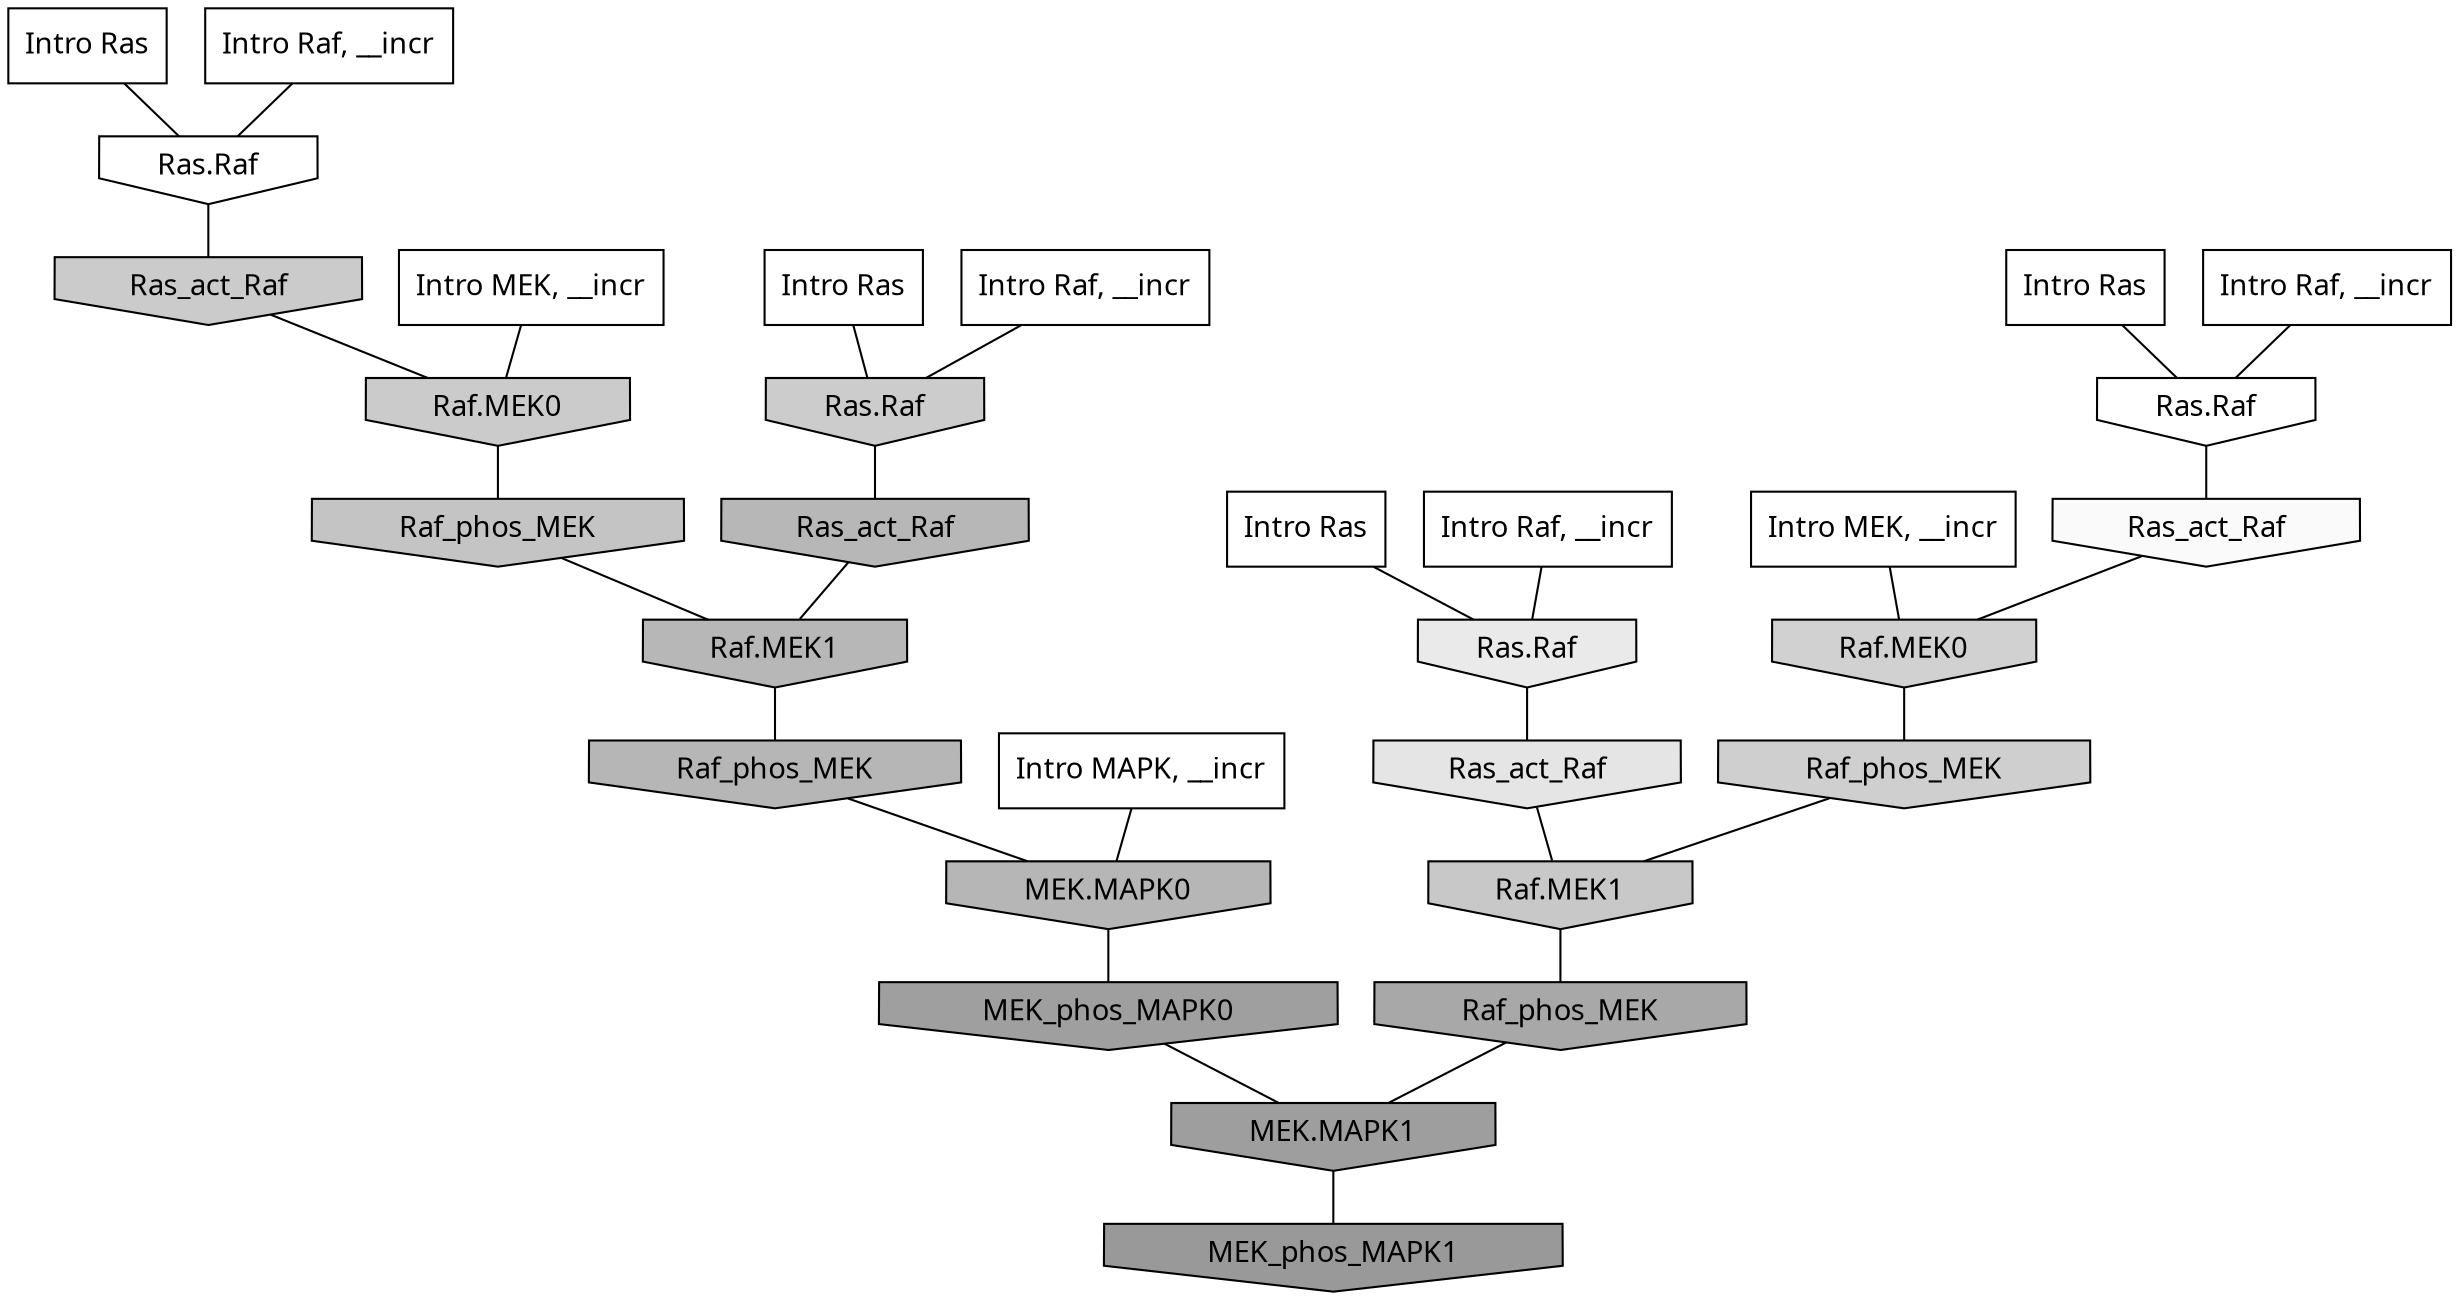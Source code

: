 digraph G{
  rankdir="TB";
  ranksep=0.30;
  node [fontname="CMU Serif"];
  edge [fontname="CMU Serif"];
  
  15 [label="Intro Ras", shape=rectangle, style=filled, fillcolor="0.000 0.000 1.000"]
  
  19 [label="Intro Ras", shape=rectangle, style=filled, fillcolor="0.000 0.000 1.000"]
  
  43 [label="Intro Ras", shape=rectangle, style=filled, fillcolor="0.000 0.000 1.000"]
  
  55 [label="Intro Ras", shape=rectangle, style=filled, fillcolor="0.000 0.000 1.000"]
  
  112 [label="Intro Raf, __incr", shape=rectangle, style=filled, fillcolor="0.000 0.000 1.000"]
  
  166 [label="Intro Raf, __incr", shape=rectangle, style=filled, fillcolor="0.000 0.000 1.000"]
  
  772 [label="Intro Raf, __incr", shape=rectangle, style=filled, fillcolor="0.000 0.000 1.000"]
  
  836 [label="Intro Raf, __incr", shape=rectangle, style=filled, fillcolor="0.000 0.000 1.000"]
  
  1909 [label="Intro MEK, __incr", shape=rectangle, style=filled, fillcolor="0.000 0.000 1.000"]
  
  1992 [label="Intro MEK, __incr", shape=rectangle, style=filled, fillcolor="0.000 0.000 1.000"]
  
  3097 [label="Intro MAPK, __incr", shape=rectangle, style=filled, fillcolor="0.000 0.000 1.000"]
  
  3200 [label="Ras.Raf", shape=invhouse, style=filled, fillcolor="0.000 0.000 1.000"]
  
  3262 [label="Ras.Raf", shape=invhouse, style=filled, fillcolor="0.000 0.000 1.000"]
  
  3416 [label="Ras_act_Raf", shape=invhouse, style=filled, fillcolor="0.000 0.000 0.979"]
  
  3807 [label="Ras.Raf", shape=invhouse, style=filled, fillcolor="0.000 0.000 0.917"]
  
  4072 [label="Ras_act_Raf", shape=invhouse, style=filled, fillcolor="0.000 0.000 0.895"]
  
  4983 [label="Raf.MEK0", shape=invhouse, style=filled, fillcolor="0.000 0.000 0.817"]
  
  5078 [label="Raf_phos_MEK", shape=invhouse, style=filled, fillcolor="0.000 0.000 0.809"]
  
  5204 [label="Ras.Raf", shape=invhouse, style=filled, fillcolor="0.000 0.000 0.799"]
  
  5294 [label="Ras_act_Raf", shape=invhouse, style=filled, fillcolor="0.000 0.000 0.793"]
  
  5296 [label="Raf.MEK0", shape=invhouse, style=filled, fillcolor="0.000 0.000 0.793"]
  
  5428 [label="Raf.MEK1", shape=invhouse, style=filled, fillcolor="0.000 0.000 0.785"]
  
  5588 [label="Raf_phos_MEK", shape=invhouse, style=filled, fillcolor="0.000 0.000 0.769"]
  
  6428 [label="Ras_act_Raf", shape=invhouse, style=filled, fillcolor="0.000 0.000 0.716"]
  
  6430 [label="Raf.MEK1", shape=invhouse, style=filled, fillcolor="0.000 0.000 0.715"]
  
  6449 [label="Raf_phos_MEK", shape=invhouse, style=filled, fillcolor="0.000 0.000 0.714"]
  
  6451 [label="MEK.MAPK0", shape=invhouse, style=filled, fillcolor="0.000 0.000 0.714"]
  
  7714 [label="Raf_phos_MEK", shape=invhouse, style=filled, fillcolor="0.000 0.000 0.657"]
  
  8513 [label="MEK_phos_MAPK0", shape=invhouse, style=filled, fillcolor="0.000 0.000 0.625"]
  
  8696 [label="MEK.MAPK1", shape=invhouse, style=filled, fillcolor="0.000 0.000 0.618"]
  
  9146 [label="MEK_phos_MAPK1", shape=invhouse, style=filled, fillcolor="0.000 0.000 0.600"]
  
  
  8696 -> 9146 [dir=none, color="0.000 0.000 0.000"] 
  8513 -> 8696 [dir=none, color="0.000 0.000 0.000"] 
  7714 -> 8696 [dir=none, color="0.000 0.000 0.000"] 
  6451 -> 8513 [dir=none, color="0.000 0.000 0.000"] 
  6449 -> 6451 [dir=none, color="0.000 0.000 0.000"] 
  6430 -> 6449 [dir=none, color="0.000 0.000 0.000"] 
  6428 -> 6430 [dir=none, color="0.000 0.000 0.000"] 
  5588 -> 6430 [dir=none, color="0.000 0.000 0.000"] 
  5428 -> 7714 [dir=none, color="0.000 0.000 0.000"] 
  5296 -> 5588 [dir=none, color="0.000 0.000 0.000"] 
  5294 -> 5296 [dir=none, color="0.000 0.000 0.000"] 
  5204 -> 6428 [dir=none, color="0.000 0.000 0.000"] 
  5078 -> 5428 [dir=none, color="0.000 0.000 0.000"] 
  4983 -> 5078 [dir=none, color="0.000 0.000 0.000"] 
  4072 -> 5428 [dir=none, color="0.000 0.000 0.000"] 
  3807 -> 4072 [dir=none, color="0.000 0.000 0.000"] 
  3416 -> 4983 [dir=none, color="0.000 0.000 0.000"] 
  3262 -> 3416 [dir=none, color="0.000 0.000 0.000"] 
  3200 -> 5294 [dir=none, color="0.000 0.000 0.000"] 
  3097 -> 6451 [dir=none, color="0.000 0.000 0.000"] 
  1992 -> 5296 [dir=none, color="0.000 0.000 0.000"] 
  1909 -> 4983 [dir=none, color="0.000 0.000 0.000"] 
  836 -> 3200 [dir=none, color="0.000 0.000 0.000"] 
  772 -> 3807 [dir=none, color="0.000 0.000 0.000"] 
  166 -> 5204 [dir=none, color="0.000 0.000 0.000"] 
  112 -> 3262 [dir=none, color="0.000 0.000 0.000"] 
  55 -> 3807 [dir=none, color="0.000 0.000 0.000"] 
  43 -> 5204 [dir=none, color="0.000 0.000 0.000"] 
  19 -> 3262 [dir=none, color="0.000 0.000 0.000"] 
  15 -> 3200 [dir=none, color="0.000 0.000 0.000"] 
  
  }
